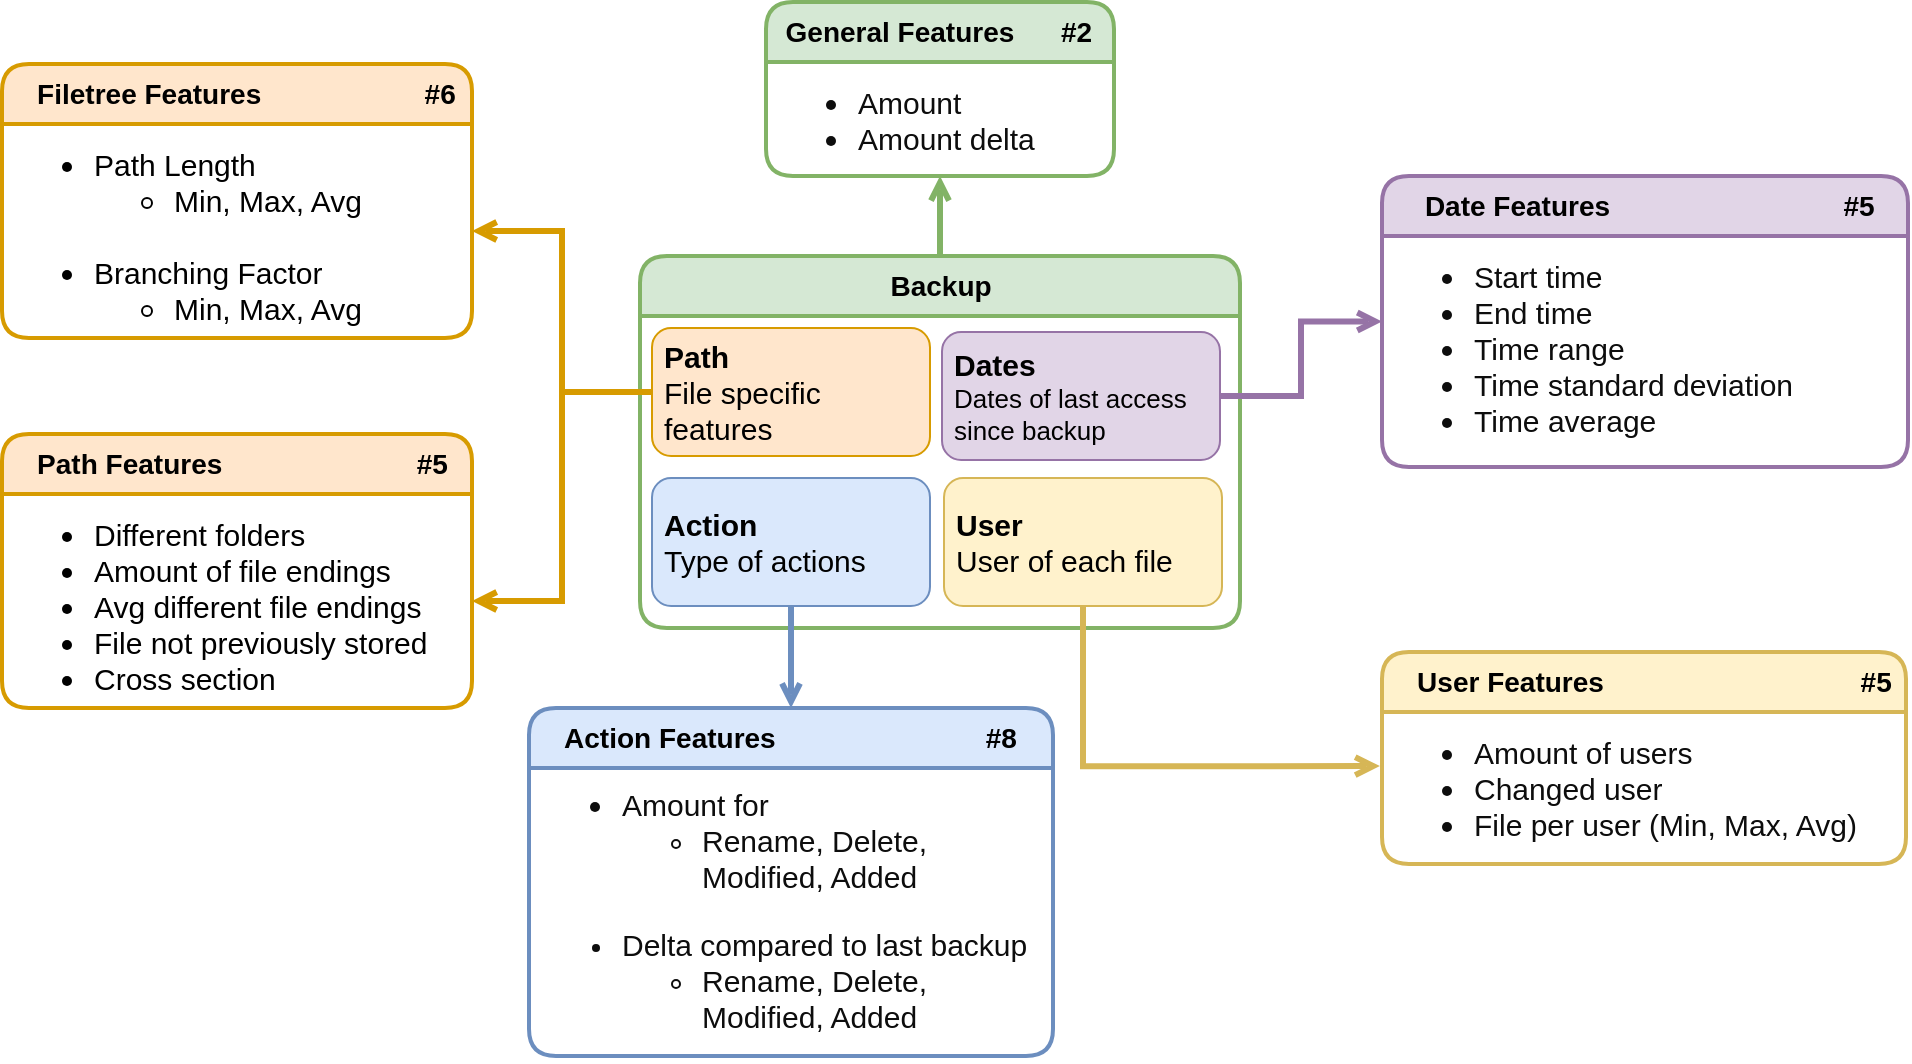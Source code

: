 <mxfile version="14.5.1" type="device"><diagram id="O12eU0wsOwnbsM4joEg3" name="Page-1"><mxGraphModel dx="1781" dy="408" grid="0" gridSize="10" guides="1" tooltips="1" connect="1" arrows="1" fold="1" page="0" pageScale="1" pageWidth="850" pageHeight="1100" math="0" shadow="0"><root><mxCell id="0"/><mxCell id="1" parent="0"/><mxCell id="2tkhsl_aH9vr2h4oLXV4-29" style="edgeStyle=orthogonalEdgeStyle;rounded=0;orthogonalLoop=1;jettySize=auto;html=1;entryX=0.5;entryY=1;entryDx=0;entryDy=0;endArrow=open;endFill=0;strokeWidth=3;fontSize=13;fillColor=#d5e8d4;strokeColor=#82b366;" parent="1" source="2tkhsl_aH9vr2h4oLXV4-4" target="2tkhsl_aH9vr2h4oLXV4-27" edge="1"><mxGeometry relative="1" as="geometry"/></mxCell><mxCell id="2tkhsl_aH9vr2h4oLXV4-4" value="&lt;b&gt;Backup&lt;/b&gt;" style="swimlane;childLayout=stackLayout;horizontal=1;startSize=30;horizontalStack=0;rounded=1;fontSize=14;fontStyle=0;strokeWidth=2;resizeParent=0;resizeLast=1;shadow=0;dashed=0;align=center;fillColor=#d5e8d4;strokeColor=#82b366;html=1;" parent="1" vertex="1"><mxGeometry x="-11" y="868" width="300" height="186" as="geometry"/></mxCell><mxCell id="2tkhsl_aH9vr2h4oLXV4-5" value="&lt;font style=&quot;font-size: 15px&quot;&gt;&lt;br&gt;&lt;/font&gt;" style="align=left;strokeColor=none;fillColor=none;spacingLeft=4;fontSize=13;verticalAlign=top;resizable=0;rotatable=0;part=1;fontStyle=0;html=1;" parent="2tkhsl_aH9vr2h4oLXV4-4" vertex="1"><mxGeometry y="30" width="300" height="156" as="geometry"/></mxCell><mxCell id="2tkhsl_aH9vr2h4oLXV4-12" style="edgeStyle=orthogonalEdgeStyle;rounded=0;orthogonalLoop=1;jettySize=auto;html=1;entryX=0;entryY=0.5;entryDx=0;entryDy=0;endArrow=open;endFill=0;fontSize=13;fillColor=#e1d5e7;strokeColor=#9673a6;strokeWidth=3;" parent="1" source="2tkhsl_aH9vr2h4oLXV4-6" target="2tkhsl_aH9vr2h4oLXV4-10" edge="1"><mxGeometry relative="1" as="geometry"/></mxCell><mxCell id="2tkhsl_aH9vr2h4oLXV4-6" value="&lt;b&gt;&lt;font style=&quot;font-size: 15px&quot;&gt;Dates&lt;/font&gt;&lt;/b&gt;&lt;br&gt;&lt;span&gt;Dates of last access&lt;/span&gt;&lt;br&gt;&lt;span&gt;since backup&lt;/span&gt;" style="rounded=1;whiteSpace=wrap;html=1;fontSize=13;align=left;spacingLeft=0;spacing=6;fillColor=#e1d5e7;strokeColor=#9673a6;" parent="1" vertex="1"><mxGeometry x="140" y="906" width="139" height="64" as="geometry"/></mxCell><mxCell id="2tkhsl_aH9vr2h4oLXV4-23" style="edgeStyle=orthogonalEdgeStyle;rounded=0;orthogonalLoop=1;jettySize=auto;html=1;entryX=1;entryY=0.5;entryDx=0;entryDy=0;endArrow=open;endFill=0;strokeWidth=3;fontSize=13;fillColor=#ffe6cc;strokeColor=#d79b00;" parent="1" source="2tkhsl_aH9vr2h4oLXV4-7" target="2tkhsl_aH9vr2h4oLXV4-22" edge="1"><mxGeometry relative="1" as="geometry"/></mxCell><mxCell id="2tkhsl_aH9vr2h4oLXV4-26" style="edgeStyle=orthogonalEdgeStyle;rounded=0;orthogonalLoop=1;jettySize=auto;html=1;entryX=1;entryY=0.5;entryDx=0;entryDy=0;endArrow=open;endFill=0;strokeWidth=3;fontSize=13;fillColor=#ffe6cc;strokeColor=#d79b00;" parent="1" source="2tkhsl_aH9vr2h4oLXV4-7" target="2tkhsl_aH9vr2h4oLXV4-25" edge="1"><mxGeometry relative="1" as="geometry"/></mxCell><mxCell id="2tkhsl_aH9vr2h4oLXV4-7" value="&lt;font style=&quot;font-size: 15px&quot;&gt;&lt;b&gt;Path&lt;/b&gt;&lt;br&gt;File specific features&lt;/font&gt;&lt;font style=&quot;font-size: 15px&quot;&gt;&lt;br&gt;&lt;/font&gt;" style="rounded=1;whiteSpace=wrap;html=1;fontSize=13;align=left;spacingLeft=0;spacing=6;fillColor=#ffe6cc;strokeColor=#d79b00;" parent="1" vertex="1"><mxGeometry x="-5" y="904" width="139" height="64" as="geometry"/></mxCell><mxCell id="2tkhsl_aH9vr2h4oLXV4-16" style="edgeStyle=orthogonalEdgeStyle;rounded=0;orthogonalLoop=1;jettySize=auto;html=1;entryX=-0.004;entryY=0.356;entryDx=0;entryDy=0;entryPerimeter=0;endArrow=open;endFill=0;strokeWidth=3;fontSize=13;exitX=0.5;exitY=1;exitDx=0;exitDy=0;fillColor=#fff2cc;strokeColor=#d6b656;" parent="1" source="2tkhsl_aH9vr2h4oLXV4-8" target="2tkhsl_aH9vr2h4oLXV4-14" edge="1"><mxGeometry relative="1" as="geometry"/></mxCell><mxCell id="2tkhsl_aH9vr2h4oLXV4-8" value="&lt;b style=&quot;font-size: 15px&quot;&gt;User&lt;/b&gt;&lt;br style=&quot;font-size: 15px&quot;&gt;&lt;span style=&quot;font-size: 15px&quot;&gt;User of each file&lt;/span&gt;" style="rounded=1;whiteSpace=wrap;html=1;fontSize=13;align=left;spacingLeft=0;spacing=6;fillColor=#fff2cc;strokeColor=#d6b656;" parent="1" vertex="1"><mxGeometry x="141" y="979" width="139" height="64" as="geometry"/></mxCell><mxCell id="2tkhsl_aH9vr2h4oLXV4-20" style="edgeStyle=orthogonalEdgeStyle;rounded=0;orthogonalLoop=1;jettySize=auto;html=1;entryX=0.5;entryY=0;entryDx=0;entryDy=0;endArrow=open;endFill=0;strokeWidth=3;fontSize=13;fillColor=#dae8fc;strokeColor=#6c8ebf;" parent="1" source="2tkhsl_aH9vr2h4oLXV4-9" target="2tkhsl_aH9vr2h4oLXV4-17" edge="1"><mxGeometry relative="1" as="geometry"/></mxCell><mxCell id="2tkhsl_aH9vr2h4oLXV4-9" value="&lt;b style=&quot;font-size: 15px&quot;&gt;Action&lt;/b&gt;&lt;br style=&quot;font-size: 15px&quot;&gt;&lt;span style=&quot;font-size: 15px&quot;&gt;Type of actions&lt;/span&gt;" style="rounded=1;whiteSpace=wrap;html=1;fontSize=13;align=left;spacingLeft=0;spacing=6;fillColor=#dae8fc;strokeColor=#6c8ebf;" parent="1" vertex="1"><mxGeometry x="-5" y="979" width="139" height="64" as="geometry"/></mxCell><mxCell id="2tkhsl_aH9vr2h4oLXV4-10" value="&lt;b&gt;&amp;nbsp; &amp;nbsp; &amp;nbsp;Date Features&amp;nbsp; &amp;nbsp; &amp;nbsp; &amp;nbsp; &amp;nbsp; &amp;nbsp; &amp;nbsp; &amp;nbsp; &amp;nbsp; &amp;nbsp; &amp;nbsp; &amp;nbsp; &amp;nbsp; &amp;nbsp; &amp;nbsp; #5&lt;/b&gt;" style="swimlane;childLayout=stackLayout;horizontal=1;startSize=30;horizontalStack=0;rounded=1;fontSize=14;fontStyle=0;strokeWidth=2;resizeParent=0;resizeLast=1;shadow=0;dashed=0;align=left;fillColor=#e1d5e7;strokeColor=#9673a6;html=1;" parent="1" vertex="1"><mxGeometry x="360" y="828" width="263" height="145.5" as="geometry"/></mxCell><mxCell id="2tkhsl_aH9vr2h4oLXV4-11" value="&lt;font style=&quot;font-size: 15px&quot; color=&quot;#0d0d0d&quot;&gt;&lt;ul&gt;&lt;li&gt;&lt;font style=&quot;font-size: 15px ; line-height: 120%&quot;&gt;Start time&lt;br&gt;&lt;/font&gt;&lt;/li&gt;&lt;li&gt;&lt;font style=&quot;font-size: 15px&quot;&gt;End time&lt;br&gt;&lt;/font&gt;&lt;/li&gt;&lt;li&gt;&lt;font style=&quot;font-size: 15px&quot;&gt;Time range&lt;br&gt;&lt;/font&gt;&lt;/li&gt;&lt;li&gt;&lt;font style=&quot;font-size: 15px&quot;&gt;Time standard deviation&lt;br&gt;&lt;/font&gt;&lt;/li&gt;&lt;li&gt;&lt;font style=&quot;font-size: 15px&quot;&gt;&lt;span style=&quot;background-color: transparent&quot;&gt;&lt;font style=&quot;font-size: 15px&quot;&gt;Time average&lt;/font&gt;&lt;/span&gt;&lt;/font&gt;&lt;/li&gt;&lt;/ul&gt;&lt;/font&gt;" style="align=left;strokeColor=none;fillColor=none;spacingLeft=4;fontSize=13;verticalAlign=top;resizable=0;rotatable=0;part=1;fontStyle=0;html=1;spacingTop=-10;" parent="2tkhsl_aH9vr2h4oLXV4-10" vertex="1"><mxGeometry y="30" width="263" height="115.5" as="geometry"/></mxCell><mxCell id="2tkhsl_aH9vr2h4oLXV4-13" value="&lt;b&gt;&amp;nbsp; &amp;nbsp; User Features&amp;nbsp; &amp;nbsp; &amp;nbsp; &amp;nbsp; &amp;nbsp; &amp;nbsp; &amp;nbsp; &amp;nbsp; &amp;nbsp; &amp;nbsp; &amp;nbsp; &amp;nbsp; &amp;nbsp; &amp;nbsp; &amp;nbsp; &amp;nbsp; &amp;nbsp;#5&lt;/b&gt;" style="swimlane;childLayout=stackLayout;horizontal=1;startSize=30;horizontalStack=0;rounded=1;fontSize=14;fontStyle=0;strokeWidth=2;resizeParent=0;resizeLast=1;shadow=0;dashed=0;align=left;fillColor=#fff2cc;strokeColor=#d6b656;html=1;" parent="1" vertex="1"><mxGeometry x="360" y="1066" width="262" height="106" as="geometry"/></mxCell><mxCell id="2tkhsl_aH9vr2h4oLXV4-14" value="&lt;font style=&quot;font-size: 15px&quot; color=&quot;#0d0d0d&quot;&gt;&lt;ul&gt;&lt;li&gt;&lt;font style=&quot;font-size: 15px&quot;&gt;Amount of users&lt;/font&gt;&lt;/li&gt;&lt;li&gt;&lt;font style=&quot;font-size: 15px&quot;&gt;&lt;span style=&quot;background-color: transparent&quot;&gt;Changed user&lt;/span&gt;&lt;span style=&quot;background-color: transparent&quot;&gt;&lt;/span&gt;&lt;/font&gt;&lt;/li&gt;&lt;li&gt;File per user (Min, Max, Avg)&lt;/li&gt;&lt;/ul&gt;&lt;/font&gt;" style="align=left;strokeColor=none;fillColor=none;spacingLeft=4;fontSize=13;verticalAlign=top;resizable=0;rotatable=0;part=1;fontStyle=0;html=1;spacingTop=-10;" parent="2tkhsl_aH9vr2h4oLXV4-13" vertex="1"><mxGeometry y="30" width="262" height="76" as="geometry"/></mxCell><mxCell id="2tkhsl_aH9vr2h4oLXV4-17" value="&lt;b&gt;&amp;nbsp; &amp;nbsp; Action Features&amp;nbsp; &amp;nbsp; &amp;nbsp; &amp;nbsp; &amp;nbsp; &amp;nbsp; &amp;nbsp; &amp;nbsp; &amp;nbsp; &amp;nbsp; &amp;nbsp; &amp;nbsp; &amp;nbsp; &amp;nbsp;#8&lt;/b&gt;" style="swimlane;childLayout=stackLayout;horizontal=1;startSize=30;horizontalStack=0;rounded=1;fontSize=14;fontStyle=0;strokeWidth=2;resizeParent=0;resizeLast=1;shadow=0;dashed=0;align=left;fillColor=#dae8fc;strokeColor=#6c8ebf;html=1;" parent="1" vertex="1"><mxGeometry x="-66.5" y="1094" width="262" height="174" as="geometry"/></mxCell><mxCell id="2tkhsl_aH9vr2h4oLXV4-18" value="&lt;font color=&quot;#0d0d0d&quot;&gt;&lt;ul&gt;&lt;li style=&quot;font-size: 15px&quot;&gt;Amount for&lt;br&gt;&lt;/li&gt;&lt;ul&gt;&lt;li&gt;&lt;font style=&quot;font-size: 15px&quot;&gt;Rename, Delete, &lt;br&gt;Modified, Added&lt;br&gt;&lt;/font&gt;&lt;br&gt;&lt;/li&gt;&lt;/ul&gt;&lt;li&gt;&lt;span style=&quot;font-size: 15px&quot;&gt;Delta compared to last backup&lt;/span&gt;&lt;br&gt;&lt;/li&gt;&lt;ul&gt;&lt;li&gt;&lt;span style=&quot;font-size: 15px&quot;&gt;Rename, Delete,&lt;/span&gt;&lt;br style=&quot;font-size: 15px&quot;&gt;&lt;span style=&quot;font-size: 15px&quot;&gt;Modified, Added&lt;/span&gt;&lt;/li&gt;&lt;/ul&gt;&lt;/ul&gt;&lt;/font&gt;" style="align=left;strokeColor=none;fillColor=none;spacingLeft=4;fontSize=13;verticalAlign=top;resizable=0;rotatable=0;part=1;fontStyle=0;html=1;spacingTop=-10;" parent="2tkhsl_aH9vr2h4oLXV4-17" vertex="1"><mxGeometry y="30" width="262" height="144" as="geometry"/></mxCell><mxCell id="2tkhsl_aH9vr2h4oLXV4-21" value="&lt;b&gt;&amp;nbsp; &amp;nbsp; Path Features&amp;nbsp; &amp;nbsp; &amp;nbsp; &amp;nbsp; &amp;nbsp; &amp;nbsp; &amp;nbsp; &amp;nbsp; &amp;nbsp; &amp;nbsp; &amp;nbsp; &amp;nbsp; &amp;nbsp;#5&lt;/b&gt;" style="swimlane;childLayout=stackLayout;horizontal=1;startSize=30;horizontalStack=0;rounded=1;fontSize=14;fontStyle=0;strokeWidth=2;resizeParent=0;resizeLast=1;shadow=0;dashed=0;align=left;fillColor=#ffe6cc;strokeColor=#d79b00;html=1;" parent="1" vertex="1"><mxGeometry x="-330" y="957" width="235" height="137" as="geometry"/></mxCell><mxCell id="2tkhsl_aH9vr2h4oLXV4-22" value="&lt;font style=&quot;font-size: 15px&quot;&gt;&lt;ul&gt;&lt;li&gt;&lt;font style=&quot;font-size: 15px&quot;&gt;Different folders&lt;/font&gt;&lt;/li&gt;&lt;li&gt;&lt;font style=&quot;font-size: 15px&quot;&gt;&lt;span style=&quot;background-color: transparent&quot;&gt;Amount of file endings&lt;/span&gt;&lt;span style=&quot;background-color: transparent&quot;&gt;&lt;span style=&quot;background-color: transparent&quot;&gt;&lt;/span&gt;&lt;/span&gt;&lt;/font&gt;&lt;/li&gt;&lt;li&gt;&lt;font style=&quot;font-size: 15px&quot;&gt;Avg different file endings&lt;/font&gt;&lt;/li&gt;&lt;li&gt;&lt;font style=&quot;font-size: 15px&quot;&gt;File not previously stored&lt;/font&gt;&lt;/li&gt;&lt;li&gt;&lt;font style=&quot;font-size: 15px&quot;&gt;&lt;span style=&quot;background-color: transparent&quot;&gt;&lt;span style=&quot;background-color: transparent&quot;&gt;&lt;font style=&quot;font-size: 15px&quot;&gt;Cross section&lt;/font&gt;&lt;/span&gt;&lt;/span&gt;&lt;/font&gt;&lt;/li&gt;&lt;/ul&gt;&lt;/font&gt;" style="align=left;strokeColor=none;fillColor=none;spacingLeft=4;fontSize=13;verticalAlign=top;resizable=0;rotatable=0;part=1;fontStyle=0;html=1;spacingTop=-10;" parent="2tkhsl_aH9vr2h4oLXV4-21" vertex="1"><mxGeometry y="30" width="235" height="107" as="geometry"/></mxCell><mxCell id="2tkhsl_aH9vr2h4oLXV4-24" value="&lt;b&gt;&amp;nbsp; &amp;nbsp; Filetree Features&amp;nbsp; &amp;nbsp; &amp;nbsp; &amp;nbsp; &amp;nbsp; &amp;nbsp; &amp;nbsp; &amp;nbsp; &amp;nbsp; &amp;nbsp; &amp;nbsp;#6&lt;/b&gt;" style="swimlane;childLayout=stackLayout;horizontal=1;startSize=30;horizontalStack=0;rounded=1;fontSize=14;fontStyle=0;strokeWidth=2;resizeParent=0;resizeLast=1;shadow=0;dashed=0;align=left;fillColor=#ffe6cc;strokeColor=#d79b00;html=1;" parent="1" vertex="1"><mxGeometry x="-330" y="772" width="235" height="137" as="geometry"/></mxCell><mxCell id="2tkhsl_aH9vr2h4oLXV4-25" value="&lt;font style=&quot;font-size: 15px&quot;&gt;&lt;ul&gt;&lt;li&gt;&lt;font style=&quot;font-size: 15px&quot;&gt;Path Length&amp;nbsp;&lt;/font&gt;&lt;/li&gt;&lt;ul&gt;&lt;li&gt;&lt;font style=&quot;font-size: 15px&quot;&gt;Min, Max, Avg&lt;br&gt;&lt;br&gt;&lt;/font&gt;&lt;/li&gt;&lt;/ul&gt;&lt;li&gt;&lt;font style=&quot;font-size: 15px&quot;&gt;Branching Factor&amp;nbsp;&lt;/font&gt;&lt;/li&gt;&lt;ul&gt;&lt;li&gt;&lt;font style=&quot;font-size: 15px&quot;&gt;Min, Max, Avg&lt;/font&gt;&lt;/li&gt;&lt;/ul&gt;&lt;/ul&gt;&lt;/font&gt;" style="align=left;strokeColor=none;fillColor=none;spacingLeft=4;fontSize=13;verticalAlign=top;resizable=0;rotatable=0;part=1;fontStyle=0;html=1;spacingTop=-10;" parent="2tkhsl_aH9vr2h4oLXV4-24" vertex="1"><mxGeometry y="30" width="235" height="107" as="geometry"/></mxCell><mxCell id="2tkhsl_aH9vr2h4oLXV4-27" value="&lt;b&gt;&amp;nbsp; General Features&amp;nbsp; &amp;nbsp; &amp;nbsp; #2&lt;/b&gt;" style="swimlane;childLayout=stackLayout;horizontal=1;startSize=30;horizontalStack=0;rounded=1;fontSize=14;fontStyle=0;strokeWidth=2;resizeParent=0;resizeLast=1;shadow=0;dashed=0;align=left;fillColor=#d5e8d4;strokeColor=#82b366;html=1;" parent="1" vertex="1"><mxGeometry x="52" y="741" width="174" height="87" as="geometry"/></mxCell><mxCell id="2tkhsl_aH9vr2h4oLXV4-28" value="&lt;font style=&quot;font-size: 15px&quot; color=&quot;#0d0d0d&quot;&gt;&lt;ul&gt;&lt;li&gt;Amount&lt;/li&gt;&lt;li&gt;Amount delta&lt;/li&gt;&lt;/ul&gt;&lt;/font&gt;" style="align=left;strokeColor=none;fillColor=none;spacingLeft=4;fontSize=13;verticalAlign=top;resizable=0;rotatable=0;part=1;fontStyle=0;html=1;spacingTop=-10;" parent="2tkhsl_aH9vr2h4oLXV4-27" vertex="1"><mxGeometry y="30" width="174" height="57" as="geometry"/></mxCell></root></mxGraphModel></diagram></mxfile>